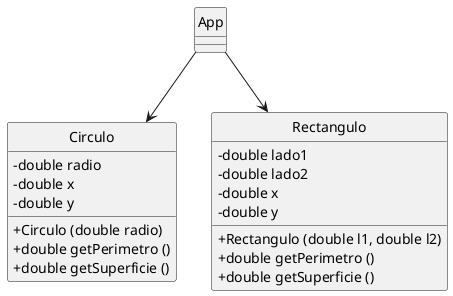@startuml App

skinparam ClassAttributeIconSize 0
hide circle

class Circulo {
    - double radio
    - double x
    - double y
    + Circulo (double radio)
    + double getPerimetro ()
    + double getSuperficie ()
}

class Rectangulo {
    - double lado1
    - double lado2
    - double x
    - double y
    + Rectangulo (double l1, double l2)
    + double getPerimetro ()
    + double getSuperficie ()
}

App --> Circulo
App --> Rectangulo

@enduml
